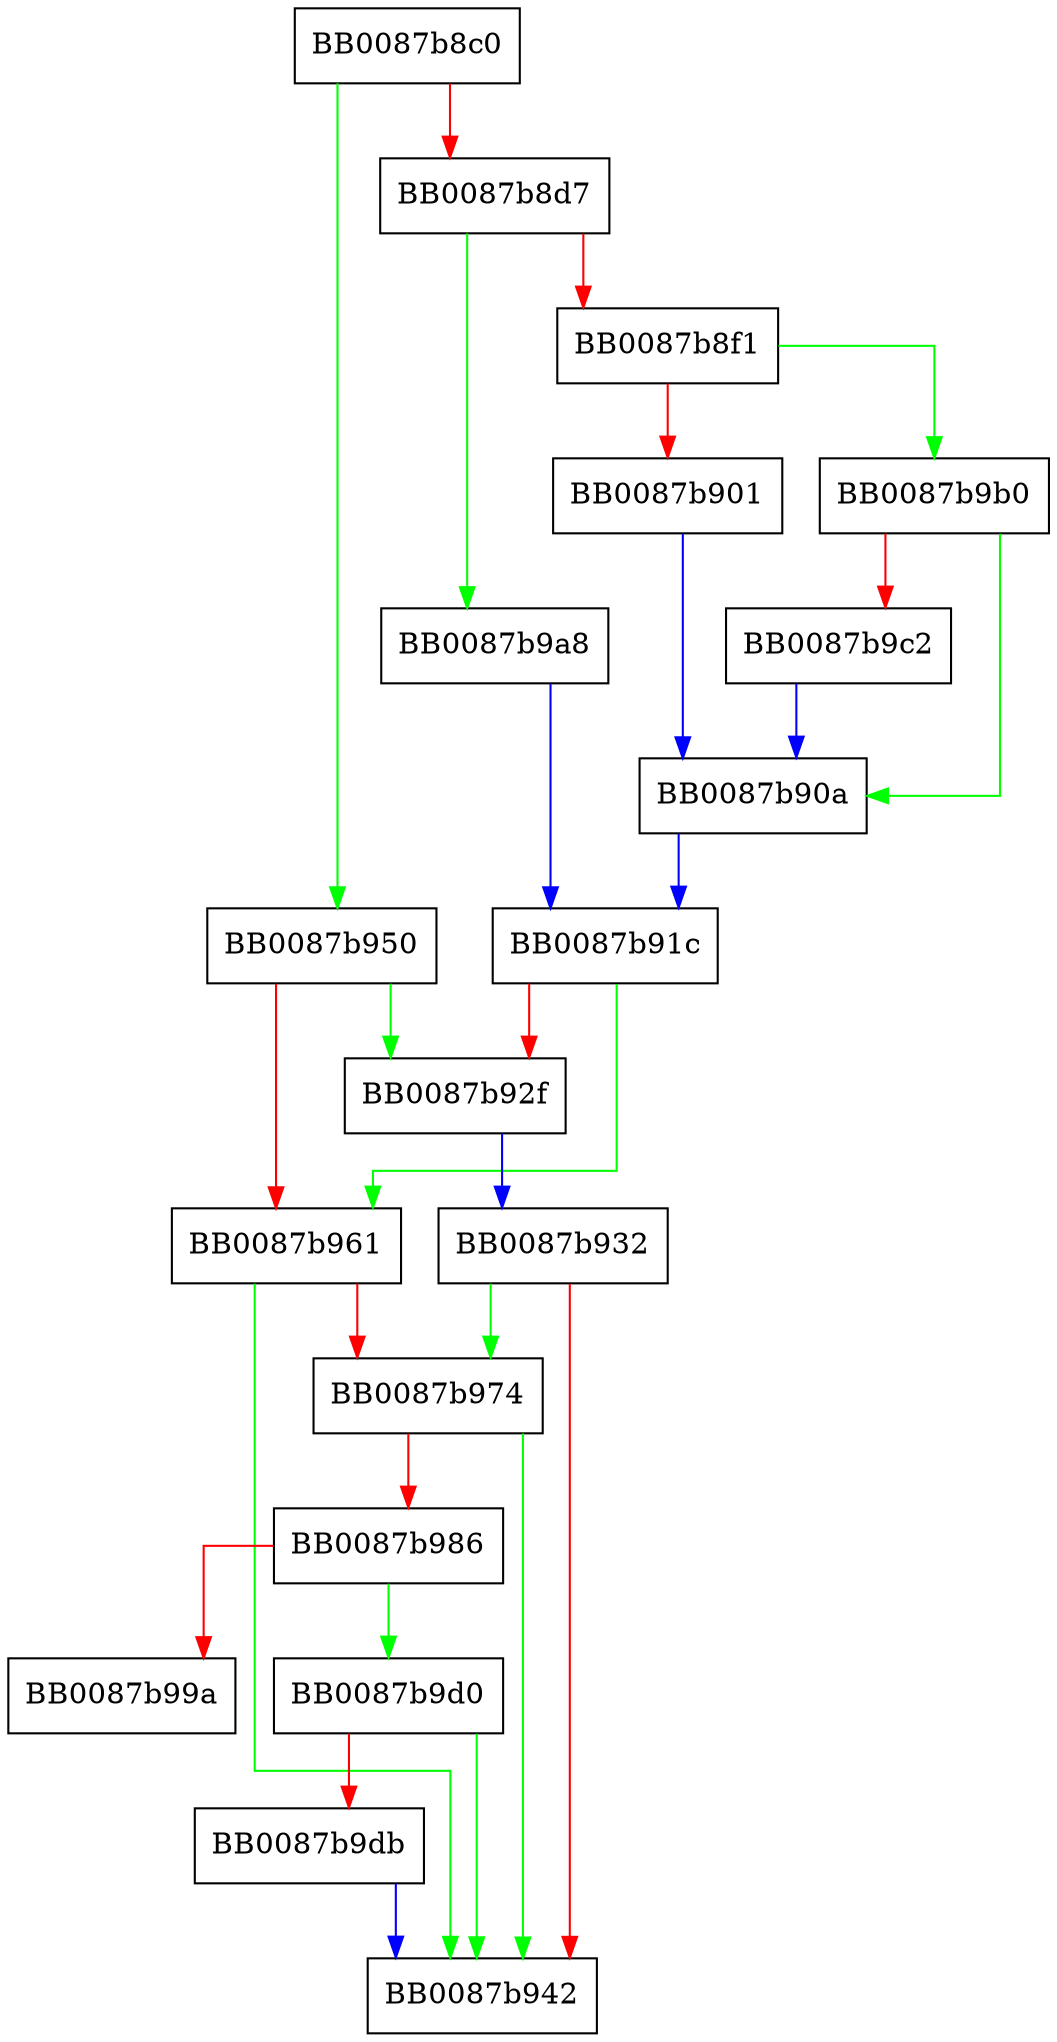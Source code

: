 digraph putchar {
  node [shape="box"];
  graph [splines=ortho];
  BB0087b8c0 -> BB0087b950 [color="green"];
  BB0087b8c0 -> BB0087b8d7 [color="red"];
  BB0087b8d7 -> BB0087b9a8 [color="green"];
  BB0087b8d7 -> BB0087b8f1 [color="red"];
  BB0087b8f1 -> BB0087b9b0 [color="green"];
  BB0087b8f1 -> BB0087b901 [color="red"];
  BB0087b901 -> BB0087b90a [color="blue"];
  BB0087b90a -> BB0087b91c [color="blue"];
  BB0087b91c -> BB0087b961 [color="green"];
  BB0087b91c -> BB0087b92f [color="red"];
  BB0087b92f -> BB0087b932 [color="blue"];
  BB0087b932 -> BB0087b974 [color="green"];
  BB0087b932 -> BB0087b942 [color="red"];
  BB0087b950 -> BB0087b92f [color="green"];
  BB0087b950 -> BB0087b961 [color="red"];
  BB0087b961 -> BB0087b942 [color="green"];
  BB0087b961 -> BB0087b974 [color="red"];
  BB0087b974 -> BB0087b942 [color="green"];
  BB0087b974 -> BB0087b986 [color="red"];
  BB0087b986 -> BB0087b9d0 [color="green"];
  BB0087b986 -> BB0087b99a [color="red"];
  BB0087b9a8 -> BB0087b91c [color="blue"];
  BB0087b9b0 -> BB0087b90a [color="green"];
  BB0087b9b0 -> BB0087b9c2 [color="red"];
  BB0087b9c2 -> BB0087b90a [color="blue"];
  BB0087b9d0 -> BB0087b942 [color="green"];
  BB0087b9d0 -> BB0087b9db [color="red"];
  BB0087b9db -> BB0087b942 [color="blue"];
}
